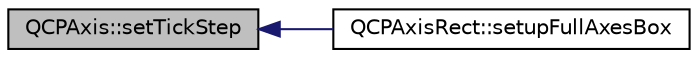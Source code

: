 digraph "QCPAxis::setTickStep"
{
  edge [fontname="Helvetica",fontsize="10",labelfontname="Helvetica",labelfontsize="10"];
  node [fontname="Helvetica",fontsize="10",shape=record];
  rankdir="LR";
  Node809 [label="QCPAxis::setTickStep",height=0.2,width=0.4,color="black", fillcolor="grey75", style="filled", fontcolor="black"];
  Node809 -> Node810 [dir="back",color="midnightblue",fontsize="10",style="solid",fontname="Helvetica"];
  Node810 [label="QCPAxisRect::setupFullAxesBox",height=0.2,width=0.4,color="black", fillcolor="white", style="filled",URL="$class_q_c_p_axis_rect.html#a5fa906175447b14206954f77fc7f1ef4"];
}
